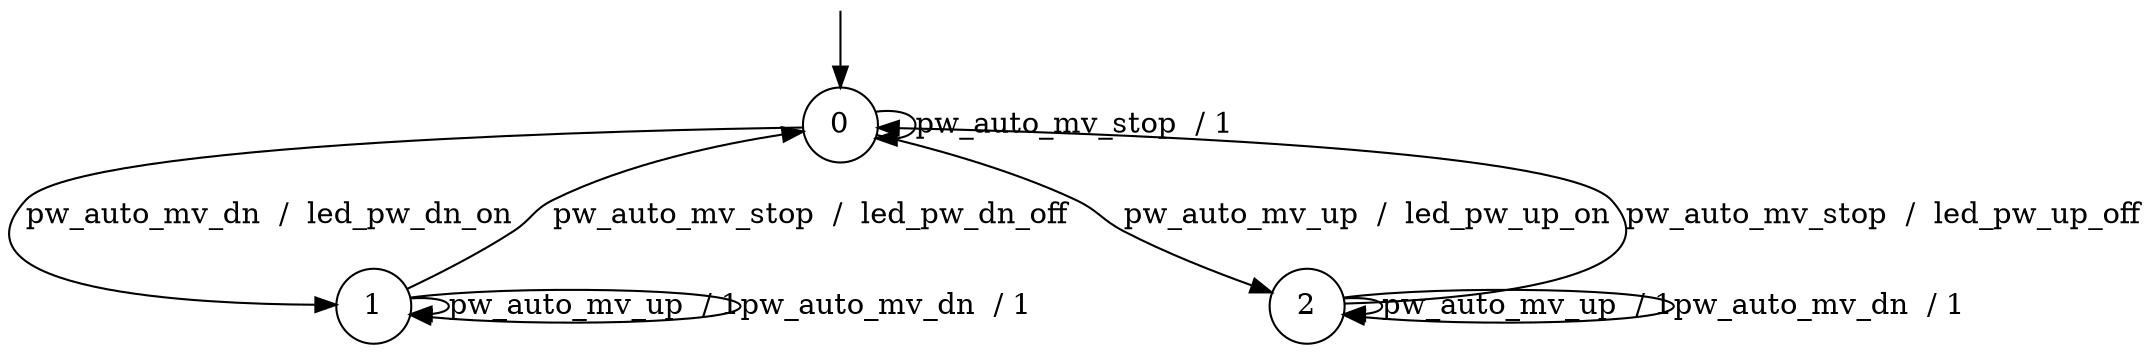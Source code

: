 digraph g {

	s0 [shape="circle" label="0"];
	s1 [shape="circle" label="1"];
	s2 [shape="circle" label="2"];
	s0 -> s2 [label="pw_auto_mv_up  /  led_pw_up_on"];
	s0 -> s0 [label="pw_auto_mv_stop  / 1"];
	s0 -> s1 [label="pw_auto_mv_dn  /  led_pw_dn_on"];
	s1 -> s1 [label="pw_auto_mv_up  / 1"];
	s1 -> s0 [label="pw_auto_mv_stop  /  led_pw_dn_off"];
	s1 -> s1 [label="pw_auto_mv_dn  / 1"];
	s2 -> s2 [label="pw_auto_mv_up  / 1"];
	s2 -> s0 [label="pw_auto_mv_stop  /  led_pw_up_off"];
	s2 -> s2 [label="pw_auto_mv_dn  / 1"];

__start0 [label="" shape="none" width="0" height="0"];
__start0 -> s0;

}
